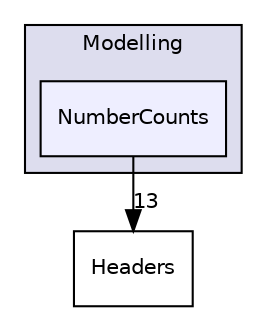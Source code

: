 digraph "Modelling/NumberCounts" {
  compound=true
  node [ fontsize="10", fontname="Helvetica"];
  edge [ labelfontsize="10", labelfontname="Helvetica"];
  subgraph clusterdir_e8993f8b7309c672e9dad2196633ae37 {
    graph [ bgcolor="#ddddee", pencolor="black", label="Modelling" fontname="Helvetica", fontsize="10", URL="dir_e8993f8b7309c672e9dad2196633ae37.html"]
  dir_5656092078ebe5ae673156c32664722c [shape=box, label="NumberCounts", style="filled", fillcolor="#eeeeff", pencolor="black", URL="dir_5656092078ebe5ae673156c32664722c.html"];
  }
  dir_692516b589a32b3bfce781ca9f6d1534 [shape=box label="Headers" URL="dir_692516b589a32b3bfce781ca9f6d1534.html"];
  dir_5656092078ebe5ae673156c32664722c->dir_692516b589a32b3bfce781ca9f6d1534 [headlabel="13", labeldistance=1.5 headhref="dir_000022_000011.html"];
}
